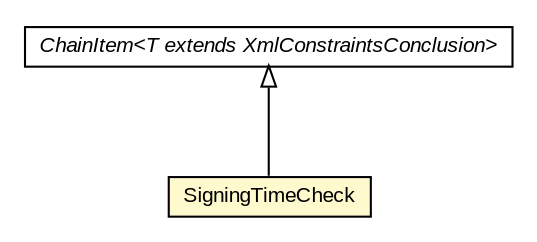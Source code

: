#!/usr/local/bin/dot
#
# Class diagram 
# Generated by UMLGraph version R5_6-24-gf6e263 (http://www.umlgraph.org/)
#

digraph G {
	edge [fontname="arial",fontsize=10,labelfontname="arial",labelfontsize=10];
	node [fontname="arial",fontsize=10,shape=plaintext];
	nodesep=0.25;
	ranksep=0.5;
	// eu.europa.esig.dss.validation.process.ChainItem<T extends eu.europa.esig.dss.jaxb.detailedreport.XmlConstraintsConclusion>
	c669162 [label=<<table title="eu.europa.esig.dss.validation.process.ChainItem" border="0" cellborder="1" cellspacing="0" cellpadding="2" port="p" href="../../../ChainItem.html">
		<tr><td><table border="0" cellspacing="0" cellpadding="1">
<tr><td align="center" balign="center"><font face="arial italic"> ChainItem&lt;T extends XmlConstraintsConclusion&gt; </font></td></tr>
		</table></td></tr>
		</table>>, URL="../../../ChainItem.html", fontname="arial", fontcolor="black", fontsize=10.0];
	// eu.europa.esig.dss.validation.process.bbb.sav.checks.SigningTimeCheck
	c669194 [label=<<table title="eu.europa.esig.dss.validation.process.bbb.sav.checks.SigningTimeCheck" border="0" cellborder="1" cellspacing="0" cellpadding="2" port="p" bgcolor="lemonChiffon" href="./SigningTimeCheck.html">
		<tr><td><table border="0" cellspacing="0" cellpadding="1">
<tr><td align="center" balign="center"> SigningTimeCheck </td></tr>
		</table></td></tr>
		</table>>, URL="./SigningTimeCheck.html", fontname="arial", fontcolor="black", fontsize=10.0];
	//eu.europa.esig.dss.validation.process.bbb.sav.checks.SigningTimeCheck extends eu.europa.esig.dss.validation.process.ChainItem<eu.europa.esig.dss.jaxb.detailedreport.XmlSAV>
	c669162:p -> c669194:p [dir=back,arrowtail=empty];
}

